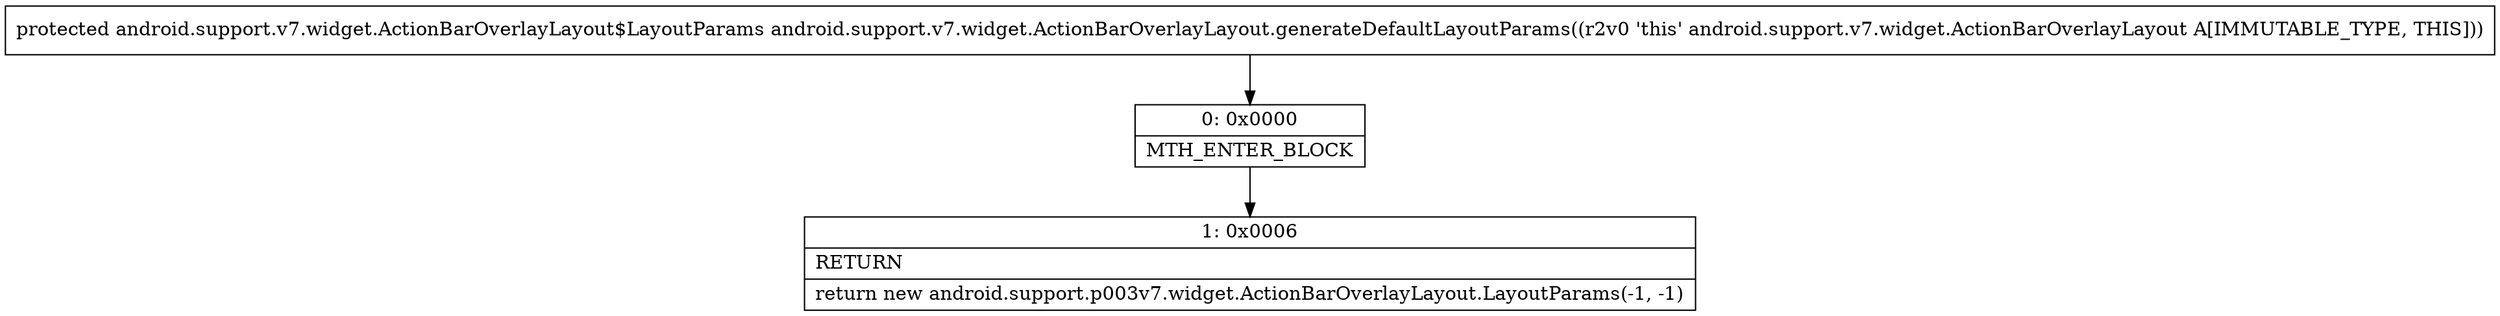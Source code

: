 digraph "CFG forandroid.support.v7.widget.ActionBarOverlayLayout.generateDefaultLayoutParams()Landroid\/support\/v7\/widget\/ActionBarOverlayLayout$LayoutParams;" {
Node_0 [shape=record,label="{0\:\ 0x0000|MTH_ENTER_BLOCK\l}"];
Node_1 [shape=record,label="{1\:\ 0x0006|RETURN\l|return new android.support.p003v7.widget.ActionBarOverlayLayout.LayoutParams(\-1, \-1)\l}"];
MethodNode[shape=record,label="{protected android.support.v7.widget.ActionBarOverlayLayout$LayoutParams android.support.v7.widget.ActionBarOverlayLayout.generateDefaultLayoutParams((r2v0 'this' android.support.v7.widget.ActionBarOverlayLayout A[IMMUTABLE_TYPE, THIS])) }"];
MethodNode -> Node_0;
Node_0 -> Node_1;
}

